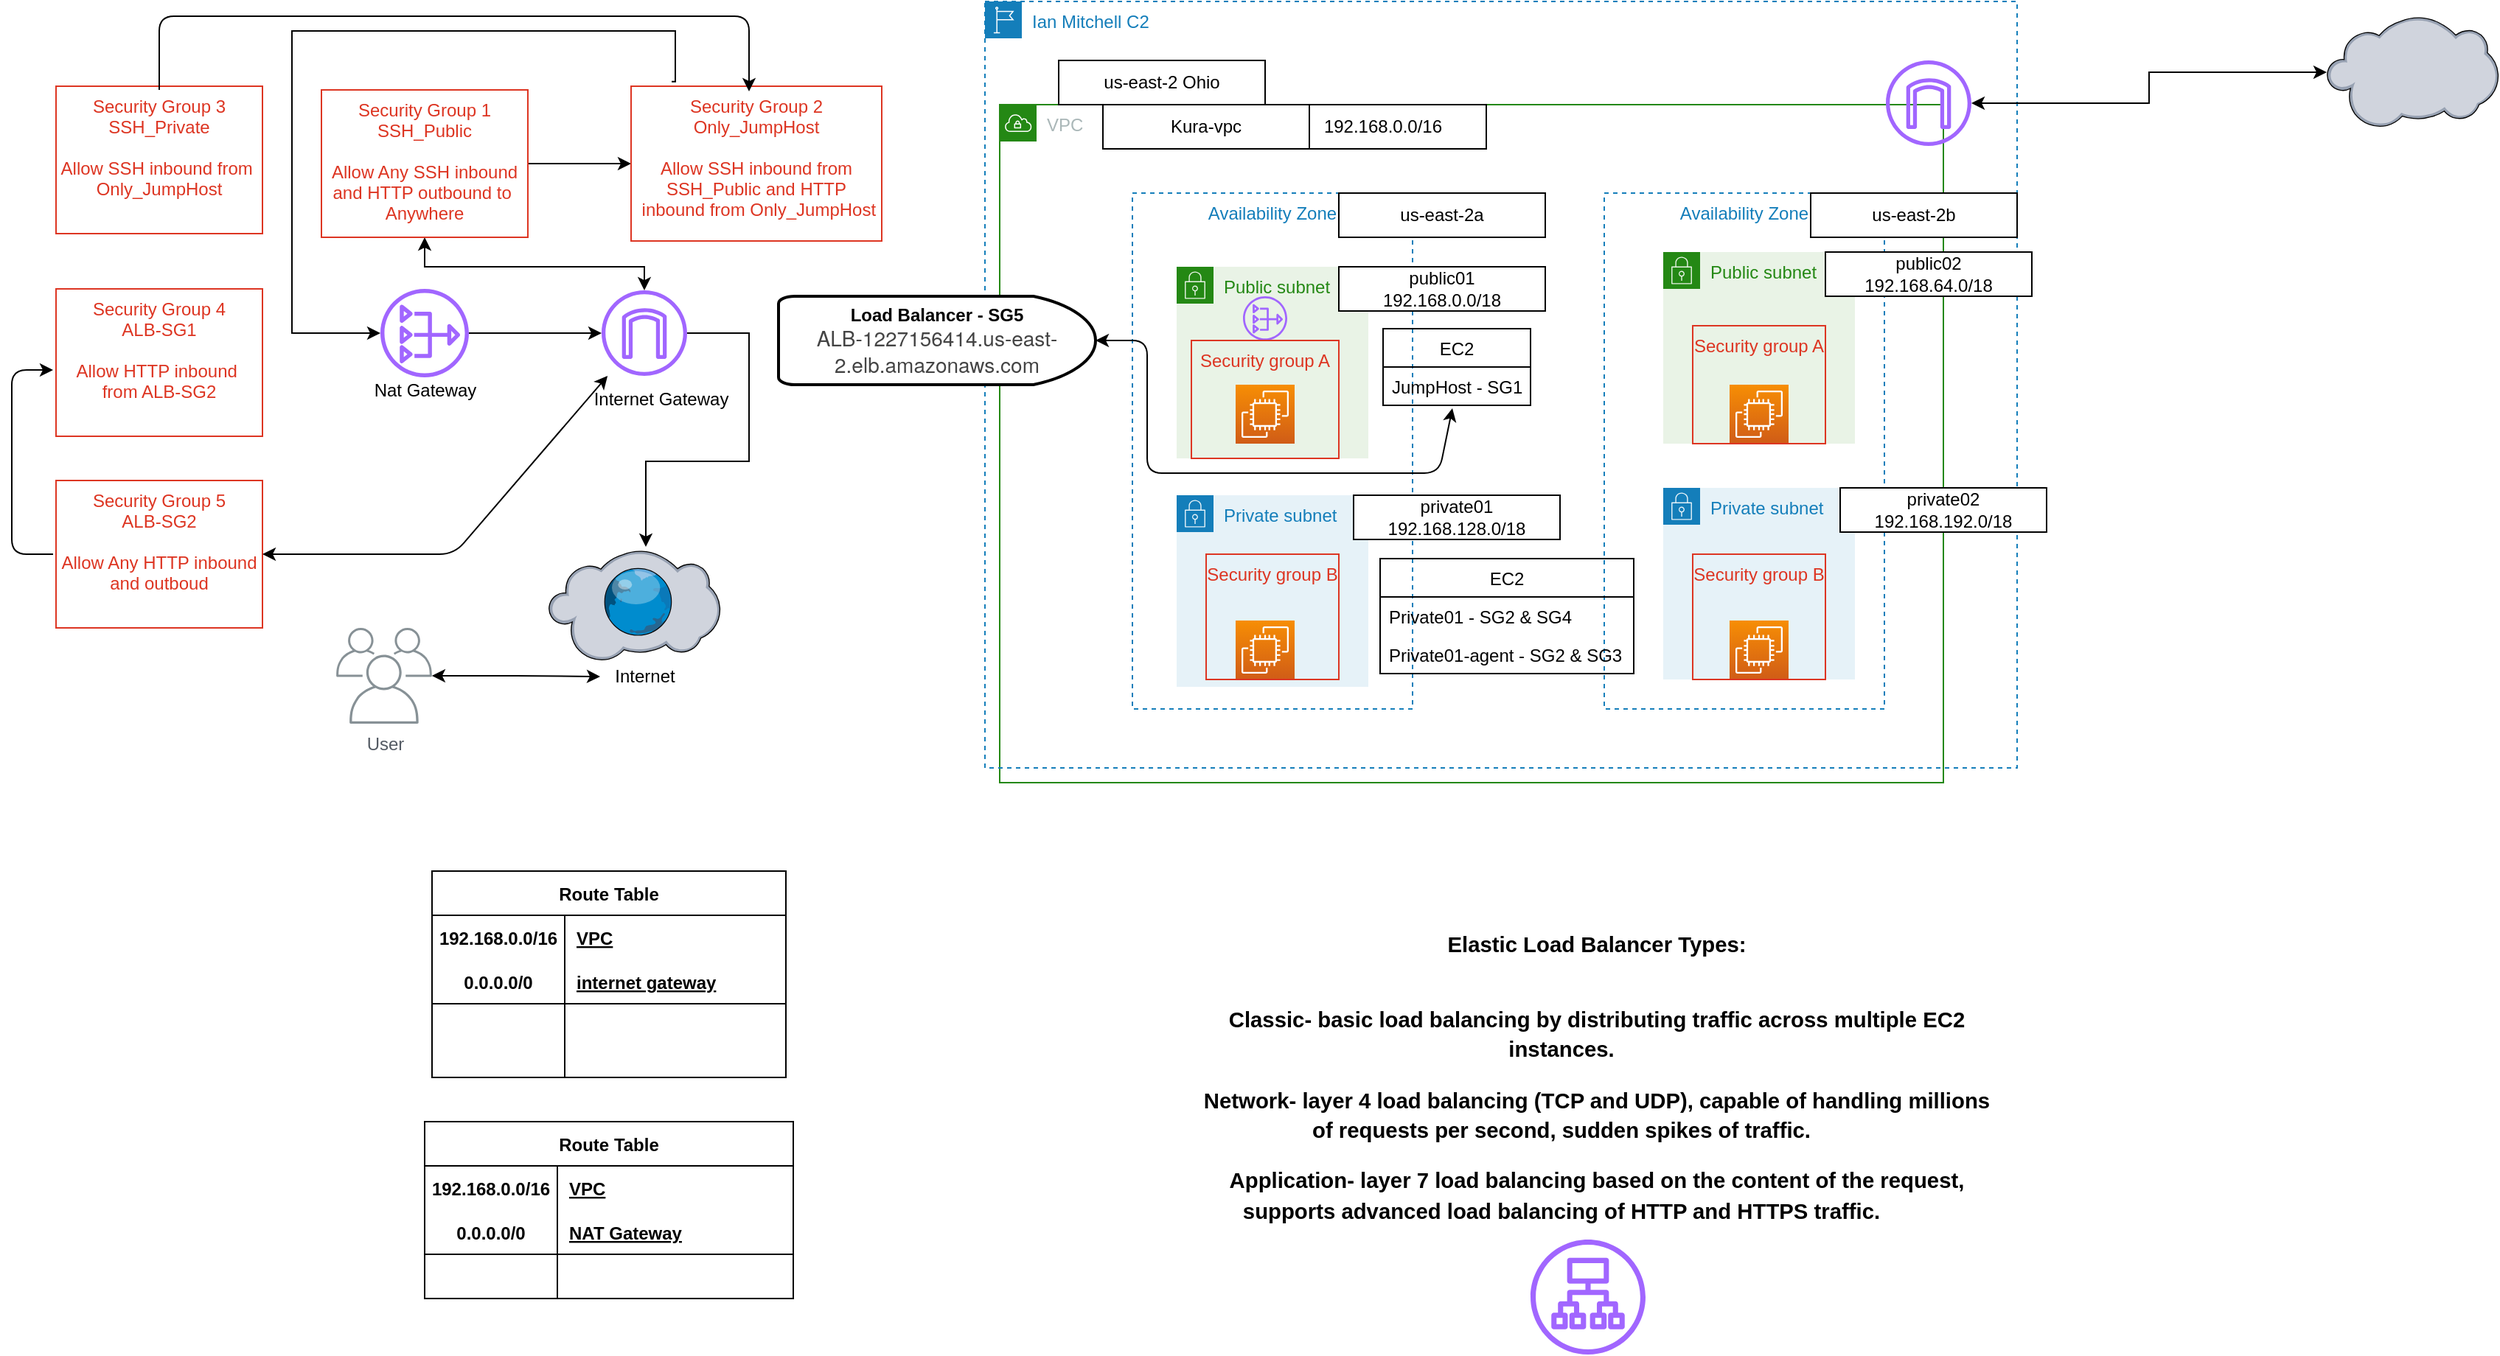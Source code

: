 <mxfile version="15.1.4" type="google"><diagram id="nw7TyY6NWrNO5nHJW8jS" name="Page-1"><mxGraphModel dx="1888" dy="578" grid="1" gridSize="10" guides="1" tooltips="1" connect="1" arrows="1" fold="1" page="1" pageScale="1" pageWidth="850" pageHeight="1100" math="0" shadow="0"><root><mxCell id="0"/><mxCell id="1" parent="0"/><mxCell id="JTOwsbDZzf5b72OBdM26-1" value="VPC" style="points=[[0,0],[0.25,0],[0.5,0],[0.75,0],[1,0],[1,0.25],[1,0.5],[1,0.75],[1,1],[0.75,1],[0.5,1],[0.25,1],[0,1],[0,0.75],[0,0.5],[0,0.25]];outlineConnect=0;gradientColor=none;html=1;whiteSpace=wrap;fontSize=12;fontStyle=0;shape=mxgraph.aws4.group;grIcon=mxgraph.aws4.group_vpc;strokeColor=#248814;fillColor=none;verticalAlign=top;align=left;spacingLeft=30;fontColor=#AAB7B8;dashed=0;" parent="1" vertex="1"><mxGeometry x="190" y="90" width="640" height="460" as="geometry"/></mxCell><mxCell id="JTOwsbDZzf5b72OBdM26-2" value="Ian Mitchell C2" style="points=[[0,0],[0.25,0],[0.5,0],[0.75,0],[1,0],[1,0.25],[1,0.5],[1,0.75],[1,1],[0.75,1],[0.5,1],[0.25,1],[0,1],[0,0.75],[0,0.5],[0,0.25]];outlineConnect=0;gradientColor=none;html=1;whiteSpace=wrap;fontSize=12;fontStyle=0;shape=mxgraph.aws4.group;grIcon=mxgraph.aws4.group_region;strokeColor=#147EBA;fillColor=none;verticalAlign=top;align=left;spacingLeft=30;fontColor=#147EBA;dashed=1;" parent="1" vertex="1"><mxGeometry x="180" y="20" width="700" height="520" as="geometry"/></mxCell><mxCell id="JTOwsbDZzf5b72OBdM26-3" value="Availability Zone" style="fillColor=none;strokeColor=#147EBA;dashed=1;verticalAlign=top;fontStyle=0;fontColor=#147EBA;" parent="1" vertex="1"><mxGeometry x="280" y="150" width="190" height="350" as="geometry"/></mxCell><mxCell id="JTOwsbDZzf5b72OBdM26-4" value="Availability Zone" style="fillColor=none;strokeColor=#147EBA;dashed=1;verticalAlign=top;fontStyle=0;fontColor=#147EBA;" parent="1" vertex="1"><mxGeometry x="600" y="150" width="190" height="350" as="geometry"/></mxCell><mxCell id="JTOwsbDZzf5b72OBdM26-6" value="Public subnet" style="points=[[0,0],[0.25,0],[0.5,0],[0.75,0],[1,0],[1,0.25],[1,0.5],[1,0.75],[1,1],[0.75,1],[0.5,1],[0.25,1],[0,1],[0,0.75],[0,0.5],[0,0.25]];outlineConnect=0;gradientColor=none;html=1;whiteSpace=wrap;fontSize=12;fontStyle=0;shape=mxgraph.aws4.group;grIcon=mxgraph.aws4.group_security_group;grStroke=0;strokeColor=#248814;fillColor=#E9F3E6;verticalAlign=top;align=left;spacingLeft=30;fontColor=#248814;dashed=0;" parent="1" vertex="1"><mxGeometry x="310" y="200" width="130" height="130" as="geometry"/></mxCell><mxCell id="JTOwsbDZzf5b72OBdM26-7" value="Public subnet" style="points=[[0,0],[0.25,0],[0.5,0],[0.75,0],[1,0],[1,0.25],[1,0.5],[1,0.75],[1,1],[0.75,1],[0.5,1],[0.25,1],[0,1],[0,0.75],[0,0.5],[0,0.25]];outlineConnect=0;gradientColor=none;html=1;whiteSpace=wrap;fontSize=12;fontStyle=0;shape=mxgraph.aws4.group;grIcon=mxgraph.aws4.group_security_group;grStroke=0;strokeColor=#248814;fillColor=#E9F3E6;verticalAlign=top;align=left;spacingLeft=30;fontColor=#248814;dashed=0;" parent="1" vertex="1"><mxGeometry x="640" y="190" width="130" height="130" as="geometry"/></mxCell><mxCell id="JTOwsbDZzf5b72OBdM26-9" value="Private subnet" style="points=[[0,0],[0.25,0],[0.5,0],[0.75,0],[1,0],[1,0.25],[1,0.5],[1,0.75],[1,1],[0.75,1],[0.5,1],[0.25,1],[0,1],[0,0.75],[0,0.5],[0,0.25]];outlineConnect=0;gradientColor=none;html=1;whiteSpace=wrap;fontSize=12;fontStyle=0;shape=mxgraph.aws4.group;grIcon=mxgraph.aws4.group_security_group;grStroke=0;strokeColor=#147EBA;fillColor=#E6F2F8;verticalAlign=top;align=left;spacingLeft=30;fontColor=#147EBA;dashed=0;" parent="1" vertex="1"><mxGeometry x="310" y="355" width="130" height="130" as="geometry"/></mxCell><mxCell id="JTOwsbDZzf5b72OBdM26-10" value="Private subnet" style="points=[[0,0],[0.25,0],[0.5,0],[0.75,0],[1,0],[1,0.25],[1,0.5],[1,0.75],[1,1],[0.75,1],[0.5,1],[0.25,1],[0,1],[0,0.75],[0,0.5],[0,0.25]];outlineConnect=0;gradientColor=none;html=1;whiteSpace=wrap;fontSize=12;fontStyle=0;shape=mxgraph.aws4.group;grIcon=mxgraph.aws4.group_security_group;grStroke=0;strokeColor=#147EBA;fillColor=#E6F2F8;verticalAlign=top;align=left;spacingLeft=30;fontColor=#147EBA;dashed=0;" parent="1" vertex="1"><mxGeometry x="640" y="350" width="130" height="130" as="geometry"/></mxCell><mxCell id="JTOwsbDZzf5b72OBdM26-14" value="us-east-2a" style="html=1;whiteSpace=wrap;container=1;recursiveResize=0;collapsible=0;" parent="1" vertex="1"><mxGeometry x="420" y="150" width="140" height="30" as="geometry"/></mxCell><mxCell id="JTOwsbDZzf5b72OBdM26-16" value="us-east-2b" style="html=1;whiteSpace=wrap;container=1;recursiveResize=0;collapsible=0;" parent="1" vertex="1"><mxGeometry x="740" y="150" width="140" height="30" as="geometry"/></mxCell><mxCell id="JTOwsbDZzf5b72OBdM26-18" value="us-east-2 Ohio" style="html=1;whiteSpace=wrap;container=1;recursiveResize=0;collapsible=0;" parent="1" vertex="1"><mxGeometry x="230" y="60" width="140" height="30" as="geometry"/></mxCell><mxCell id="JTOwsbDZzf5b72OBdM26-22" value="private02&lt;br&gt;192.168.192.0/18" style="html=1;whiteSpace=wrap;container=1;recursiveResize=0;collapsible=0;" parent="1" vertex="1"><mxGeometry x="760" y="350" width="140" height="30" as="geometry"/></mxCell><mxCell id="JTOwsbDZzf5b72OBdM26-24" value="public01&lt;br&gt;192.168.0.0/18" style="html=1;whiteSpace=wrap;container=1;recursiveResize=0;collapsible=0;" parent="1" vertex="1"><mxGeometry x="420" y="200" width="140" height="30" as="geometry"/></mxCell><mxCell id="JTOwsbDZzf5b72OBdM26-27" value="private01&lt;br&gt;192.168.128.0/18" style="html=1;whiteSpace=wrap;container=1;recursiveResize=0;collapsible=0;" parent="1" vertex="1"><mxGeometry x="430" y="355" width="140" height="30" as="geometry"/></mxCell><mxCell id="JTOwsbDZzf5b72OBdM26-29" value="public02&lt;br&gt;192.168.64.0/18" style="html=1;whiteSpace=wrap;container=1;recursiveResize=0;collapsible=0;" parent="1" vertex="1"><mxGeometry x="750" y="190" width="140" height="30" as="geometry"/></mxCell><mxCell id="JTOwsbDZzf5b72OBdM26-32" value="192.168.0.0/16" style="html=1;whiteSpace=wrap;container=1;recursiveResize=0;collapsible=0;" parent="1" vertex="1"><mxGeometry x="380" y="90" width="140" height="30" as="geometry"/></mxCell><mxCell id="JTOwsbDZzf5b72OBdM26-12" value="Kura-vpc" style="html=1;whiteSpace=wrap;container=1;recursiveResize=0;collapsible=0;labelBorderColor=#FFFFFF;" parent="1" vertex="1"><mxGeometry x="260" y="90" width="140" height="30" as="geometry"/></mxCell><mxCell id="JTOwsbDZzf5b72OBdM26-104" style="edgeStyle=orthogonalEdgeStyle;rounded=0;orthogonalLoop=1;jettySize=auto;html=1;fontColor=#000000;startArrow=classic;startFill=1;endArrow=classic;endFill=1;" parent="1" source="JTOwsbDZzf5b72OBdM26-34" target="JTOwsbDZzf5b72OBdM26-102" edge="1"><mxGeometry relative="1" as="geometry"/></mxCell><mxCell id="JTOwsbDZzf5b72OBdM26-34" value="" style="outlineConnect=0;fontColor=#232F3E;gradientColor=none;fillColor=#A166FF;strokeColor=none;dashed=0;verticalLabelPosition=bottom;verticalAlign=top;align=center;html=1;fontSize=12;fontStyle=0;aspect=fixed;pointerEvents=1;shape=mxgraph.aws4.internet_gateway;" parent="1" vertex="1"><mxGeometry x="791" y="60" width="58" height="58" as="geometry"/></mxCell><mxCell id="JTOwsbDZzf5b72OBdM26-36" value="" style="points=[[0,0,0],[0.25,0,0],[0.5,0,0],[0.75,0,0],[1,0,0],[0,1,0],[0.25,1,0],[0.5,1,0],[0.75,1,0],[1,1,0],[0,0.25,0],[0,0.5,0],[0,0.75,0],[1,0.25,0],[1,0.5,0],[1,0.75,0]];outlineConnect=0;fontColor=#232F3E;gradientColor=#F78E04;gradientDirection=north;fillColor=#D05C17;strokeColor=#ffffff;dashed=0;verticalLabelPosition=bottom;verticalAlign=top;align=center;html=1;fontSize=12;fontStyle=0;aspect=fixed;shape=mxgraph.aws4.resourceIcon;resIcon=mxgraph.aws4.ec2;" parent="1" vertex="1"><mxGeometry x="685" y="440" width="40" height="40" as="geometry"/></mxCell><mxCell id="JTOwsbDZzf5b72OBdM26-37" value="" style="points=[[0,0,0],[0.25,0,0],[0.5,0,0],[0.75,0,0],[1,0,0],[0,1,0],[0.25,1,0],[0.5,1,0],[0.75,1,0],[1,1,0],[0,0.25,0],[0,0.5,0],[0,0.75,0],[1,0.25,0],[1,0.5,0],[1,0.75,0]];outlineConnect=0;fontColor=#232F3E;gradientColor=#F78E04;gradientDirection=north;fillColor=#D05C17;strokeColor=#ffffff;dashed=0;verticalLabelPosition=bottom;verticalAlign=top;align=center;html=1;fontSize=12;fontStyle=0;aspect=fixed;shape=mxgraph.aws4.resourceIcon;resIcon=mxgraph.aws4.ec2;" parent="1" vertex="1"><mxGeometry x="685" y="280" width="40" height="40" as="geometry"/></mxCell><mxCell id="JTOwsbDZzf5b72OBdM26-39" value="" style="points=[[0,0,0],[0.25,0,0],[0.5,0,0],[0.75,0,0],[1,0,0],[0,1,0],[0.25,1,0],[0.5,1,0],[0.75,1,0],[1,1,0],[0,0.25,0],[0,0.5,0],[0,0.75,0],[1,0.25,0],[1,0.5,0],[1,0.75,0]];outlineConnect=0;fontColor=#232F3E;gradientColor=#F78E04;gradientDirection=north;fillColor=#D05C17;strokeColor=#ffffff;dashed=0;verticalLabelPosition=bottom;verticalAlign=top;align=center;html=1;fontSize=12;fontStyle=0;aspect=fixed;shape=mxgraph.aws4.resourceIcon;resIcon=mxgraph.aws4.ec2;" parent="1" vertex="1"><mxGeometry x="350" y="280" width="40" height="40" as="geometry"/></mxCell><mxCell id="JTOwsbDZzf5b72OBdM26-41" value="" style="points=[[0,0,0],[0.25,0,0],[0.5,0,0],[0.75,0,0],[1,0,0],[0,1,0],[0.25,1,0],[0.5,1,0],[0.75,1,0],[1,1,0],[0,0.25,0],[0,0.5,0],[0,0.75,0],[1,0.25,0],[1,0.5,0],[1,0.75,0]];outlineConnect=0;fontColor=#232F3E;gradientColor=#F78E04;gradientDirection=north;fillColor=#D05C17;strokeColor=#ffffff;dashed=0;verticalLabelPosition=bottom;verticalAlign=top;align=center;html=1;fontSize=12;fontStyle=0;aspect=fixed;shape=mxgraph.aws4.resourceIcon;resIcon=mxgraph.aws4.ec2;" parent="1" vertex="1"><mxGeometry x="350" y="440" width="40" height="40" as="geometry"/></mxCell><mxCell id="JTOwsbDZzf5b72OBdM26-43" value="" style="outlineConnect=0;fontColor=#232F3E;gradientColor=none;fillColor=#A166FF;strokeColor=none;dashed=0;verticalLabelPosition=bottom;verticalAlign=top;align=center;html=1;fontSize=12;fontStyle=0;aspect=fixed;pointerEvents=1;shape=mxgraph.aws4.nat_gateway;" parent="1" vertex="1"><mxGeometry x="355" y="220" width="30" height="30" as="geometry"/></mxCell><mxCell id="JTOwsbDZzf5b72OBdM26-45" value="Route Table" style="shape=table;startSize=30;container=1;collapsible=1;childLayout=tableLayout;fixedRows=1;rowLines=0;fontStyle=1;align=center;resizeLast=1;" parent="1" vertex="1"><mxGeometry x="-195" y="610" width="240" height="140" as="geometry"/></mxCell><mxCell id="JTOwsbDZzf5b72OBdM26-46" value="" style="shape=partialRectangle;collapsible=0;dropTarget=0;pointerEvents=0;fillColor=none;top=0;left=0;bottom=0;right=0;points=[[0,0.5],[1,0.5]];portConstraint=eastwest;" parent="JTOwsbDZzf5b72OBdM26-45" vertex="1"><mxGeometry y="30" width="240" height="30" as="geometry"/></mxCell><mxCell id="JTOwsbDZzf5b72OBdM26-47" value="192.168.0.0/16" style="shape=partialRectangle;connectable=0;fillColor=none;top=0;left=0;bottom=0;right=0;fontStyle=1;overflow=hidden;" parent="JTOwsbDZzf5b72OBdM26-46" vertex="1"><mxGeometry width="90" height="30" as="geometry"/></mxCell><mxCell id="JTOwsbDZzf5b72OBdM26-48" value="VPC" style="shape=partialRectangle;connectable=0;fillColor=none;top=0;left=0;bottom=0;right=0;align=left;spacingLeft=6;fontStyle=5;overflow=hidden;" parent="JTOwsbDZzf5b72OBdM26-46" vertex="1"><mxGeometry x="90" width="150" height="30" as="geometry"/></mxCell><mxCell id="JTOwsbDZzf5b72OBdM26-49" value="" style="shape=partialRectangle;collapsible=0;dropTarget=0;pointerEvents=0;fillColor=none;top=0;left=0;bottom=1;right=0;points=[[0,0.5],[1,0.5]];portConstraint=eastwest;" parent="JTOwsbDZzf5b72OBdM26-45" vertex="1"><mxGeometry y="60" width="240" height="30" as="geometry"/></mxCell><mxCell id="JTOwsbDZzf5b72OBdM26-50" value="0.0.0.0/0" style="shape=partialRectangle;connectable=0;fillColor=none;top=0;left=0;bottom=0;right=0;fontStyle=1;overflow=hidden;" parent="JTOwsbDZzf5b72OBdM26-49" vertex="1"><mxGeometry width="90" height="30" as="geometry"/></mxCell><mxCell id="JTOwsbDZzf5b72OBdM26-51" value="internet gateway" style="shape=partialRectangle;connectable=0;fillColor=none;top=0;left=0;bottom=0;right=0;align=left;spacingLeft=6;fontStyle=5;overflow=hidden;" parent="JTOwsbDZzf5b72OBdM26-49" vertex="1"><mxGeometry x="90" width="150" height="30" as="geometry"/></mxCell><mxCell id="JTOwsbDZzf5b72OBdM26-52" value="" style="shape=partialRectangle;collapsible=0;dropTarget=0;pointerEvents=0;fillColor=none;top=0;left=0;bottom=0;right=0;points=[[0,0.5],[1,0.5]];portConstraint=eastwest;" parent="JTOwsbDZzf5b72OBdM26-45" vertex="1"><mxGeometry y="90" width="240" height="30" as="geometry"/></mxCell><mxCell id="JTOwsbDZzf5b72OBdM26-53" value="" style="shape=partialRectangle;connectable=0;fillColor=none;top=0;left=0;bottom=0;right=0;editable=1;overflow=hidden;" parent="JTOwsbDZzf5b72OBdM26-52" vertex="1"><mxGeometry width="90" height="30" as="geometry"/></mxCell><mxCell id="JTOwsbDZzf5b72OBdM26-54" value="" style="shape=partialRectangle;connectable=0;fillColor=none;top=0;left=0;bottom=0;right=0;align=left;spacingLeft=6;overflow=hidden;" parent="JTOwsbDZzf5b72OBdM26-52" vertex="1"><mxGeometry x="90" width="150" height="30" as="geometry"/></mxCell><mxCell id="JTOwsbDZzf5b72OBdM26-55" value="" style="shape=partialRectangle;collapsible=0;dropTarget=0;pointerEvents=0;fillColor=none;top=0;left=0;bottom=0;right=0;points=[[0,0.5],[1,0.5]];portConstraint=eastwest;" parent="JTOwsbDZzf5b72OBdM26-45" vertex="1"><mxGeometry y="120" width="240" height="20" as="geometry"/></mxCell><mxCell id="JTOwsbDZzf5b72OBdM26-56" value="" style="shape=partialRectangle;connectable=0;fillColor=none;top=0;left=0;bottom=0;right=0;editable=1;overflow=hidden;" parent="JTOwsbDZzf5b72OBdM26-55" vertex="1"><mxGeometry width="90" height="20" as="geometry"/></mxCell><mxCell id="JTOwsbDZzf5b72OBdM26-57" value="" style="shape=partialRectangle;connectable=0;fillColor=none;top=0;left=0;bottom=0;right=0;align=left;spacingLeft=6;overflow=hidden;" parent="JTOwsbDZzf5b72OBdM26-55" vertex="1"><mxGeometry x="90" width="150" height="20" as="geometry"/></mxCell><mxCell id="JTOwsbDZzf5b72OBdM26-58" value="Route Table" style="shape=table;startSize=30;container=1;collapsible=1;childLayout=tableLayout;fixedRows=1;rowLines=0;fontStyle=1;align=center;resizeLast=1;" parent="1" vertex="1"><mxGeometry x="-200" y="780" width="250" height="120" as="geometry"><mxRectangle x="-220" y="610" width="100" height="30" as="alternateBounds"/></mxGeometry></mxCell><mxCell id="JTOwsbDZzf5b72OBdM26-59" value="" style="shape=partialRectangle;collapsible=0;dropTarget=0;pointerEvents=0;fillColor=none;top=0;left=0;bottom=0;right=0;points=[[0,0.5],[1,0.5]];portConstraint=eastwest;" parent="JTOwsbDZzf5b72OBdM26-58" vertex="1"><mxGeometry y="30" width="250" height="30" as="geometry"/></mxCell><mxCell id="JTOwsbDZzf5b72OBdM26-60" value="192.168.0.0/16" style="shape=partialRectangle;connectable=0;fillColor=none;top=0;left=0;bottom=0;right=0;fontStyle=1;overflow=hidden;" parent="JTOwsbDZzf5b72OBdM26-59" vertex="1"><mxGeometry width="90" height="30" as="geometry"/></mxCell><mxCell id="JTOwsbDZzf5b72OBdM26-61" value="VPC" style="shape=partialRectangle;connectable=0;fillColor=none;top=0;left=0;bottom=0;right=0;align=left;spacingLeft=6;fontStyle=5;overflow=hidden;" parent="JTOwsbDZzf5b72OBdM26-59" vertex="1"><mxGeometry x="90" width="160" height="30" as="geometry"/></mxCell><mxCell id="JTOwsbDZzf5b72OBdM26-62" value="" style="shape=partialRectangle;collapsible=0;dropTarget=0;pointerEvents=0;fillColor=none;top=0;left=0;bottom=1;right=0;points=[[0,0.5],[1,0.5]];portConstraint=eastwest;" parent="JTOwsbDZzf5b72OBdM26-58" vertex="1"><mxGeometry y="60" width="250" height="30" as="geometry"/></mxCell><mxCell id="JTOwsbDZzf5b72OBdM26-63" value="0.0.0.0/0" style="shape=partialRectangle;connectable=0;fillColor=none;top=0;left=0;bottom=0;right=0;fontStyle=1;overflow=hidden;" parent="JTOwsbDZzf5b72OBdM26-62" vertex="1"><mxGeometry width="90" height="30" as="geometry"/></mxCell><mxCell id="JTOwsbDZzf5b72OBdM26-64" value="NAT Gateway" style="shape=partialRectangle;connectable=0;fillColor=none;top=0;left=0;bottom=0;right=0;align=left;spacingLeft=6;fontStyle=5;overflow=hidden;" parent="JTOwsbDZzf5b72OBdM26-62" vertex="1"><mxGeometry x="90" width="160" height="30" as="geometry"/></mxCell><mxCell id="JTOwsbDZzf5b72OBdM26-68" value="" style="shape=partialRectangle;collapsible=0;dropTarget=0;pointerEvents=0;fillColor=none;top=0;left=0;bottom=0;right=0;points=[[0,0.5],[1,0.5]];portConstraint=eastwest;" parent="JTOwsbDZzf5b72OBdM26-58" vertex="1"><mxGeometry y="90" width="250" height="30" as="geometry"/></mxCell><mxCell id="JTOwsbDZzf5b72OBdM26-69" value="" style="shape=partialRectangle;connectable=0;fillColor=none;top=0;left=0;bottom=0;right=0;editable=1;overflow=hidden;" parent="JTOwsbDZzf5b72OBdM26-68" vertex="1"><mxGeometry width="90" height="30" as="geometry"/></mxCell><mxCell id="JTOwsbDZzf5b72OBdM26-70" value="" style="shape=partialRectangle;connectable=0;fillColor=none;top=0;left=0;bottom=0;right=0;align=left;spacingLeft=6;overflow=hidden;" parent="JTOwsbDZzf5b72OBdM26-68" vertex="1"><mxGeometry x="90" width="160" height="30" as="geometry"/></mxCell><mxCell id="JTOwsbDZzf5b72OBdM26-72" value="Security group A" style="fillColor=none;strokeColor=#DD3522;verticalAlign=top;fontStyle=0;fontColor=#DD3522;" parent="1" vertex="1"><mxGeometry x="320" y="250" width="100" height="80" as="geometry"/></mxCell><mxCell id="JTOwsbDZzf5b72OBdM26-73" value="Security group A" style="fillColor=none;strokeColor=#DD3522;verticalAlign=top;fontStyle=0;fontColor=#DD3522;" parent="1" vertex="1"><mxGeometry x="660" y="240" width="90" height="80" as="geometry"/></mxCell><mxCell id="JTOwsbDZzf5b72OBdM26-75" value="Security group B" style="fillColor=none;strokeColor=#DD3522;verticalAlign=top;fontStyle=0;fontColor=#DD3522;" parent="1" vertex="1"><mxGeometry x="660" y="395" width="90" height="85" as="geometry"/></mxCell><mxCell id="JTOwsbDZzf5b72OBdM26-77" value="Security group B" style="fillColor=none;strokeColor=#DD3522;verticalAlign=top;fontStyle=0;fontColor=#DD3522;" parent="1" vertex="1"><mxGeometry x="330" y="395" width="90" height="85" as="geometry"/></mxCell><mxCell id="JTOwsbDZzf5b72OBdM26-83" value="" style="edgeStyle=orthogonalEdgeStyle;rounded=0;orthogonalLoop=1;jettySize=auto;html=1;fontColor=#000000;" parent="1" source="JTOwsbDZzf5b72OBdM26-79" target="JTOwsbDZzf5b72OBdM26-81" edge="1"><mxGeometry relative="1" as="geometry"/></mxCell><mxCell id="JTOwsbDZzf5b72OBdM26-96" style="edgeStyle=orthogonalEdgeStyle;rounded=0;orthogonalLoop=1;jettySize=auto;html=1;fontColor=#000000;startArrow=classic;startFill=1;endArrow=none;endFill=0;entryX=0.162;entryY=-0.03;entryDx=0;entryDy=0;entryPerimeter=0;" parent="1" source="JTOwsbDZzf5b72OBdM26-79" target="JTOwsbDZzf5b72OBdM26-88" edge="1"><mxGeometry relative="1" as="geometry"><mxPoint x="-30" y="70" as="targetPoint"/><Array as="points"><mxPoint x="-290" y="245"/><mxPoint x="-290" y="40"/><mxPoint x="-30" y="40"/><mxPoint x="-30" y="74"/></Array></mxGeometry></mxCell><mxCell id="JTOwsbDZzf5b72OBdM26-79" value="" style="outlineConnect=0;fontColor=#232F3E;gradientColor=none;fillColor=#A166FF;strokeColor=none;dashed=0;verticalLabelPosition=bottom;verticalAlign=top;align=center;html=1;fontSize=12;fontStyle=0;aspect=fixed;pointerEvents=1;shape=mxgraph.aws4.nat_gateway;" parent="1" vertex="1"><mxGeometry x="-230" y="215" width="60" height="60" as="geometry"/></mxCell><mxCell id="JTOwsbDZzf5b72OBdM26-94" style="edgeStyle=orthogonalEdgeStyle;rounded=0;orthogonalLoop=1;jettySize=auto;html=1;fontColor=#000000;" parent="1" source="JTOwsbDZzf5b72OBdM26-81" edge="1"><mxGeometry relative="1" as="geometry"><mxPoint x="-50" y="390" as="targetPoint"/><Array as="points"><mxPoint x="20" y="245"/><mxPoint x="20" y="332"/><mxPoint x="-50" y="332"/></Array></mxGeometry></mxCell><mxCell id="JTOwsbDZzf5b72OBdM26-81" value="" style="outlineConnect=0;fontColor=#232F3E;gradientColor=none;fillColor=#A166FF;strokeColor=none;dashed=0;verticalLabelPosition=bottom;verticalAlign=top;align=center;html=1;fontSize=12;fontStyle=0;aspect=fixed;pointerEvents=1;shape=mxgraph.aws4.internet_gateway;" parent="1" vertex="1"><mxGeometry x="-80" y="216" width="58" height="58" as="geometry"/></mxCell><mxCell id="JTOwsbDZzf5b72OBdM26-84" value="Nat Gateway" style="text;html=1;align=center;verticalAlign=middle;resizable=0;points=[];autosize=1;strokeColor=none;fillColor=none;fontColor=#000000;" parent="1" vertex="1"><mxGeometry x="-240" y="274" width="80" height="20" as="geometry"/></mxCell><mxCell id="JTOwsbDZzf5b72OBdM26-85" value="Internet Gateway" style="text;html=1;align=center;verticalAlign=middle;resizable=0;points=[];autosize=1;strokeColor=none;fillColor=none;fontColor=#000000;" parent="1" vertex="1"><mxGeometry x="-95" y="280" width="110" height="20" as="geometry"/></mxCell><mxCell id="JTOwsbDZzf5b72OBdM26-90" value="" style="edgeStyle=orthogonalEdgeStyle;rounded=0;orthogonalLoop=1;jettySize=auto;html=1;fontColor=#000000;" parent="1" source="JTOwsbDZzf5b72OBdM26-86" target="JTOwsbDZzf5b72OBdM26-88" edge="1"><mxGeometry relative="1" as="geometry"/></mxCell><mxCell id="JTOwsbDZzf5b72OBdM26-91" value="" style="edgeStyle=orthogonalEdgeStyle;rounded=0;orthogonalLoop=1;jettySize=auto;html=1;fontColor=#000000;startArrow=classic;startFill=1;" parent="1" source="JTOwsbDZzf5b72OBdM26-86" target="JTOwsbDZzf5b72OBdM26-81" edge="1"><mxGeometry relative="1" as="geometry"><mxPoint x="-200" y="227" as="targetPoint"/><Array as="points"><mxPoint x="-200" y="200"/><mxPoint x="-51" y="200"/></Array></mxGeometry></mxCell><mxCell id="JTOwsbDZzf5b72OBdM26-86" value="Security Group 1&#10;SSH_Public&#10;&#10;Allow Any SSH inbound &#10;and HTTP outbound to &#10;Anywhere" style="fillColor=none;strokeColor=#DD3522;verticalAlign=top;fontStyle=0;fontColor=#DD3522;" parent="1" vertex="1"><mxGeometry x="-270" y="80" width="140" height="100" as="geometry"/></mxCell><mxCell id="JTOwsbDZzf5b72OBdM26-88" value="Security Group 2&#10;Only_JumpHost&#10;&#10;Allow SSH inbound from &#10;SSH_Public and HTTP&#10; inbound from Only_JumpHost" style="fillColor=none;strokeColor=#DD3522;verticalAlign=top;fontStyle=0;fontColor=#DD3522;" parent="1" vertex="1"><mxGeometry x="-60" y="77.5" width="170" height="105" as="geometry"/></mxCell><mxCell id="JTOwsbDZzf5b72OBdM26-92" value="" style="verticalLabelPosition=bottom;aspect=fixed;html=1;verticalAlign=top;strokeColor=none;align=center;outlineConnect=0;shape=mxgraph.citrix.cloud;fontColor=#000000;" parent="1" vertex="1"><mxGeometry x="-116" y="392" width="116.45" height="76" as="geometry"/></mxCell><mxCell id="JTOwsbDZzf5b72OBdM26-93" value="" style="verticalLabelPosition=bottom;aspect=fixed;html=1;verticalAlign=top;strokeColor=none;align=center;outlineConnect=0;shape=mxgraph.citrix.globe;fontColor=#000000;" parent="1" vertex="1"><mxGeometry x="-80" y="404" width="48.15" height="46" as="geometry"/></mxCell><mxCell id="JTOwsbDZzf5b72OBdM26-95" value="Internet" style="text;html=1;align=center;verticalAlign=middle;resizable=0;points=[];autosize=1;strokeColor=none;fillColor=none;fontColor=#000000;" parent="1" vertex="1"><mxGeometry x="-81" y="468" width="60" height="20" as="geometry"/></mxCell><mxCell id="JTOwsbDZzf5b72OBdM26-98" value="" style="edgeStyle=orthogonalEdgeStyle;rounded=0;orthogonalLoop=1;jettySize=auto;html=1;fontColor=#000000;startArrow=classic;startFill=1;endArrow=classic;endFill=1;" parent="1" source="JTOwsbDZzf5b72OBdM26-97" target="JTOwsbDZzf5b72OBdM26-95" edge="1"><mxGeometry relative="1" as="geometry"/></mxCell><mxCell id="JTOwsbDZzf5b72OBdM26-97" value="User" style="outlineConnect=0;gradientColor=none;fontColor=#545B64;strokeColor=none;fillColor=#879196;dashed=0;verticalLabelPosition=bottom;verticalAlign=top;align=center;html=1;fontSize=12;fontStyle=0;aspect=fixed;shape=mxgraph.aws4.illustration_users;pointerEvents=1" parent="1" vertex="1"><mxGeometry x="-260" y="445" width="65" height="65" as="geometry"/></mxCell><mxCell id="JTOwsbDZzf5b72OBdM26-99" value="" style="outlineConnect=0;fontColor=#232F3E;gradientColor=none;fillColor=#A166FF;strokeColor=none;dashed=0;verticalLabelPosition=bottom;verticalAlign=top;align=center;html=1;fontSize=12;fontStyle=0;aspect=fixed;pointerEvents=1;shape=mxgraph.aws4.application_load_balancer;" parent="1" vertex="1"><mxGeometry x="550" y="860" width="78" height="78" as="geometry"/></mxCell><mxCell id="JTOwsbDZzf5b72OBdM26-101" value="&lt;h4 style=&quot;text-align: center ; line-height: 1.38 ; text-indent: 36pt ; margin-top: 0pt ; margin-bottom: 0pt&quot;&gt;&lt;span style=&quot;font-size: 11pt ; font-family: &amp;#34;arial&amp;#34; ; background-color: transparent ; vertical-align: baseline&quot;&gt;Elastic Load Balancer Types:&lt;/span&gt;&lt;/h4&gt;&lt;h1&gt;&lt;div style=&quot;font-size: 12px ; font-weight: 400 ; text-align: center&quot;&gt;&lt;br&gt;&lt;/div&gt;&lt;p dir=&quot;ltr&quot; style=&quot;font-size: 12px ; font-weight: 400 ; text-align: center ; line-height: 1.38 ; text-indent: 36pt ; margin-top: 0pt ; margin-bottom: 0pt&quot;&gt;&lt;span style=&quot;font-size: 11pt ; font-family: &amp;#34;arial&amp;#34; ; background-color: transparent ; font-weight: 700 ; vertical-align: baseline&quot;&gt;Classic- basic load balancing by distributing traffic across multiple EC2 instances.&lt;/span&gt;&lt;/p&gt;&lt;div style=&quot;font-size: 12px ; font-weight: 400 ; text-align: center&quot;&gt;&lt;br&gt;&lt;/div&gt;&lt;p dir=&quot;ltr&quot; style=&quot;font-size: 12px ; font-weight: 400 ; text-align: center ; line-height: 1.38 ; text-indent: 36pt ; margin-top: 0pt ; margin-bottom: 0pt&quot;&gt;&lt;span style=&quot;font-size: 11pt ; font-family: &amp;#34;arial&amp;#34; ; background-color: transparent ; font-weight: 700 ; vertical-align: baseline&quot;&gt;Network- layer 4 load balancing (TCP and UDP), capable of handling millions of requests per second, sudden spikes of traffic.&lt;/span&gt;&lt;/p&gt;&lt;div style=&quot;font-size: 12px ; font-weight: 400 ; text-align: center&quot;&gt;&lt;br&gt;&lt;/div&gt;&lt;p dir=&quot;ltr&quot; style=&quot;font-size: 12px ; font-weight: 400 ; text-align: center ; line-height: 1.38 ; text-indent: 36pt ; margin-top: 0pt ; margin-bottom: 0pt&quot;&gt;&lt;span style=&quot;font-size: 11pt ; font-family: &amp;#34;arial&amp;#34; ; background-color: transparent ; font-weight: 700 ; vertical-align: baseline&quot;&gt;Application- layer 7 load balancing based on the content of the request, supports advanced load balancing of HTTP and HTTPS traffic.&lt;/span&gt;&lt;/p&gt;&lt;/h1&gt;" style="text;html=1;strokeColor=none;fillColor=none;spacing=5;spacingTop=-20;whiteSpace=wrap;overflow=hidden;rounded=0;fontColor=#000000;" parent="1" vertex="1"><mxGeometry x="270" y="660" width="600" height="210" as="geometry"/></mxCell><mxCell id="JTOwsbDZzf5b72OBdM26-102" value="" style="verticalLabelPosition=bottom;aspect=fixed;html=1;verticalAlign=top;strokeColor=none;align=center;outlineConnect=0;shape=mxgraph.citrix.cloud;fontColor=#000000;" parent="1" vertex="1"><mxGeometry x="1090" y="30" width="116.45" height="76" as="geometry"/></mxCell><mxCell id="NmfCr573Lp0WZMoVEPqM-1" value="&lt;b&gt;Load Balancer - SG5&lt;/b&gt;&lt;br&gt;&lt;span style=&quot;color: rgb(68 , 68 , 68) ; font-family: &amp;#34;helvetica neue&amp;#34; , &amp;#34;roboto&amp;#34; , &amp;#34;arial&amp;#34; , sans-serif ; font-size: 14px ; background-color: rgb(255 , 255 , 255)&quot;&gt;ALB-1227156414.us-east-2.elb.amazonaws.com&lt;/span&gt;" style="strokeWidth=2;html=1;shape=mxgraph.flowchart.delay;whiteSpace=wrap;" parent="1" vertex="1"><mxGeometry x="40" y="220" width="215" height="60" as="geometry"/></mxCell><mxCell id="NmfCr573Lp0WZMoVEPqM-2" value="" style="endArrow=classic;startArrow=classic;html=1;exitX=1;exitY=0.5;exitDx=0;exitDy=0;exitPerimeter=0;entryX=0.47;entryY=1.077;entryDx=0;entryDy=0;entryPerimeter=0;" parent="1" source="NmfCr573Lp0WZMoVEPqM-1" target="NmfCr573Lp0WZMoVEPqM-5" edge="1"><mxGeometry width="50" height="50" relative="1" as="geometry"><mxPoint x="335" y="570" as="sourcePoint"/><mxPoint x="320" y="290" as="targetPoint"/><Array as="points"><mxPoint x="290" y="250"/><mxPoint x="290" y="340"/><mxPoint x="488" y="340"/></Array></mxGeometry></mxCell><mxCell id="NmfCr573Lp0WZMoVEPqM-4" value="EC2" style="swimlane;fontStyle=0;childLayout=stackLayout;horizontal=1;startSize=26;fillColor=none;horizontalStack=0;resizeParent=1;resizeParentMax=0;resizeLast=0;collapsible=1;marginBottom=0;" parent="1" vertex="1"><mxGeometry x="450" y="242" width="100" height="52" as="geometry"/></mxCell><mxCell id="NmfCr573Lp0WZMoVEPqM-5" value="JumpHost - SG1" style="text;strokeColor=none;fillColor=none;align=left;verticalAlign=top;spacingLeft=4;spacingRight=4;overflow=hidden;rotatable=0;points=[[0,0.5],[1,0.5]];portConstraint=eastwest;" parent="NmfCr573Lp0WZMoVEPqM-4" vertex="1"><mxGeometry y="26" width="100" height="26" as="geometry"/></mxCell><mxCell id="NmfCr573Lp0WZMoVEPqM-12" value="EC2" style="swimlane;fontStyle=0;childLayout=stackLayout;horizontal=1;startSize=26;fillColor=none;horizontalStack=0;resizeParent=1;resizeParentMax=0;resizeLast=0;collapsible=1;marginBottom=0;" parent="1" vertex="1"><mxGeometry x="448" y="398" width="172" height="78" as="geometry"/></mxCell><mxCell id="NmfCr573Lp0WZMoVEPqM-13" value="Private01 - SG2 &amp; SG4" style="text;strokeColor=none;fillColor=none;align=left;verticalAlign=top;spacingLeft=4;spacingRight=4;overflow=hidden;rotatable=0;points=[[0,0.5],[1,0.5]];portConstraint=eastwest;" parent="NmfCr573Lp0WZMoVEPqM-12" vertex="1"><mxGeometry y="26" width="172" height="26" as="geometry"/></mxCell><mxCell id="NmfCr573Lp0WZMoVEPqM-14" value="Private01-agent - SG2 &amp; SG3" style="text;strokeColor=none;fillColor=none;align=left;verticalAlign=top;spacingLeft=4;spacingRight=4;overflow=hidden;rotatable=0;points=[[0,0.5],[1,0.5]];portConstraint=eastwest;" parent="NmfCr573Lp0WZMoVEPqM-12" vertex="1"><mxGeometry y="52" width="172" height="26" as="geometry"/></mxCell><mxCell id="f2f5-TPGKQvGWsVbPtvu-1" value="Security Group 3&#10;SSH_Private&#10;&#10;Allow SSH inbound from &#10;Only_JumpHost" style="fillColor=none;strokeColor=#DD3522;verticalAlign=top;fontStyle=0;fontColor=#DD3522;" vertex="1" parent="1"><mxGeometry x="-450" y="77.5" width="140" height="100" as="geometry"/></mxCell><mxCell id="f2f5-TPGKQvGWsVbPtvu-2" value="Security Group 4&#10;ALB-SG1&#10;&#10;Allow HTTP inbound &#10;from ALB-SG2" style="fillColor=none;strokeColor=#DD3522;verticalAlign=top;fontStyle=0;fontColor=#DD3522;" vertex="1" parent="1"><mxGeometry x="-450" y="215" width="140" height="100" as="geometry"/></mxCell><mxCell id="f2f5-TPGKQvGWsVbPtvu-3" value="Security Group 5&#10;ALB-SG2&#10;&#10;Allow Any HTTP inbound&#10;and outboud" style="fillColor=none;strokeColor=#DD3522;verticalAlign=top;fontStyle=0;fontColor=#DD3522;" vertex="1" parent="1"><mxGeometry x="-450" y="345" width="140" height="100" as="geometry"/></mxCell><mxCell id="f2f5-TPGKQvGWsVbPtvu-4" value="" style="endArrow=classic;html=1;" edge="1" parent="1"><mxGeometry width="50" height="50" relative="1" as="geometry"><mxPoint x="-380" y="80" as="sourcePoint"/><mxPoint x="20" y="81" as="targetPoint"/><Array as="points"><mxPoint x="-380" y="30"/><mxPoint x="20" y="30"/></Array></mxGeometry></mxCell><mxCell id="f2f5-TPGKQvGWsVbPtvu-5" value="" style="endArrow=classic;html=1;" edge="1" parent="1"><mxGeometry width="50" height="50" relative="1" as="geometry"><mxPoint x="-452" y="395" as="sourcePoint"/><mxPoint x="-452" y="270" as="targetPoint"/><Array as="points"><mxPoint x="-480" y="395"/><mxPoint x="-480" y="270"/></Array></mxGeometry></mxCell><mxCell id="f2f5-TPGKQvGWsVbPtvu-7" value="" style="endArrow=classic;startArrow=classic;html=1;entryX=1;entryY=0.5;entryDx=0;entryDy=0;" edge="1" parent="1" source="JTOwsbDZzf5b72OBdM26-81" target="f2f5-TPGKQvGWsVbPtvu-3"><mxGeometry width="50" height="50" relative="1" as="geometry"><mxPoint x="-100" y="413" as="sourcePoint"/><mxPoint x="-290" y="370" as="targetPoint"/><Array as="points"><mxPoint x="-180" y="395"/></Array></mxGeometry></mxCell></root></mxGraphModel></diagram></mxfile>
